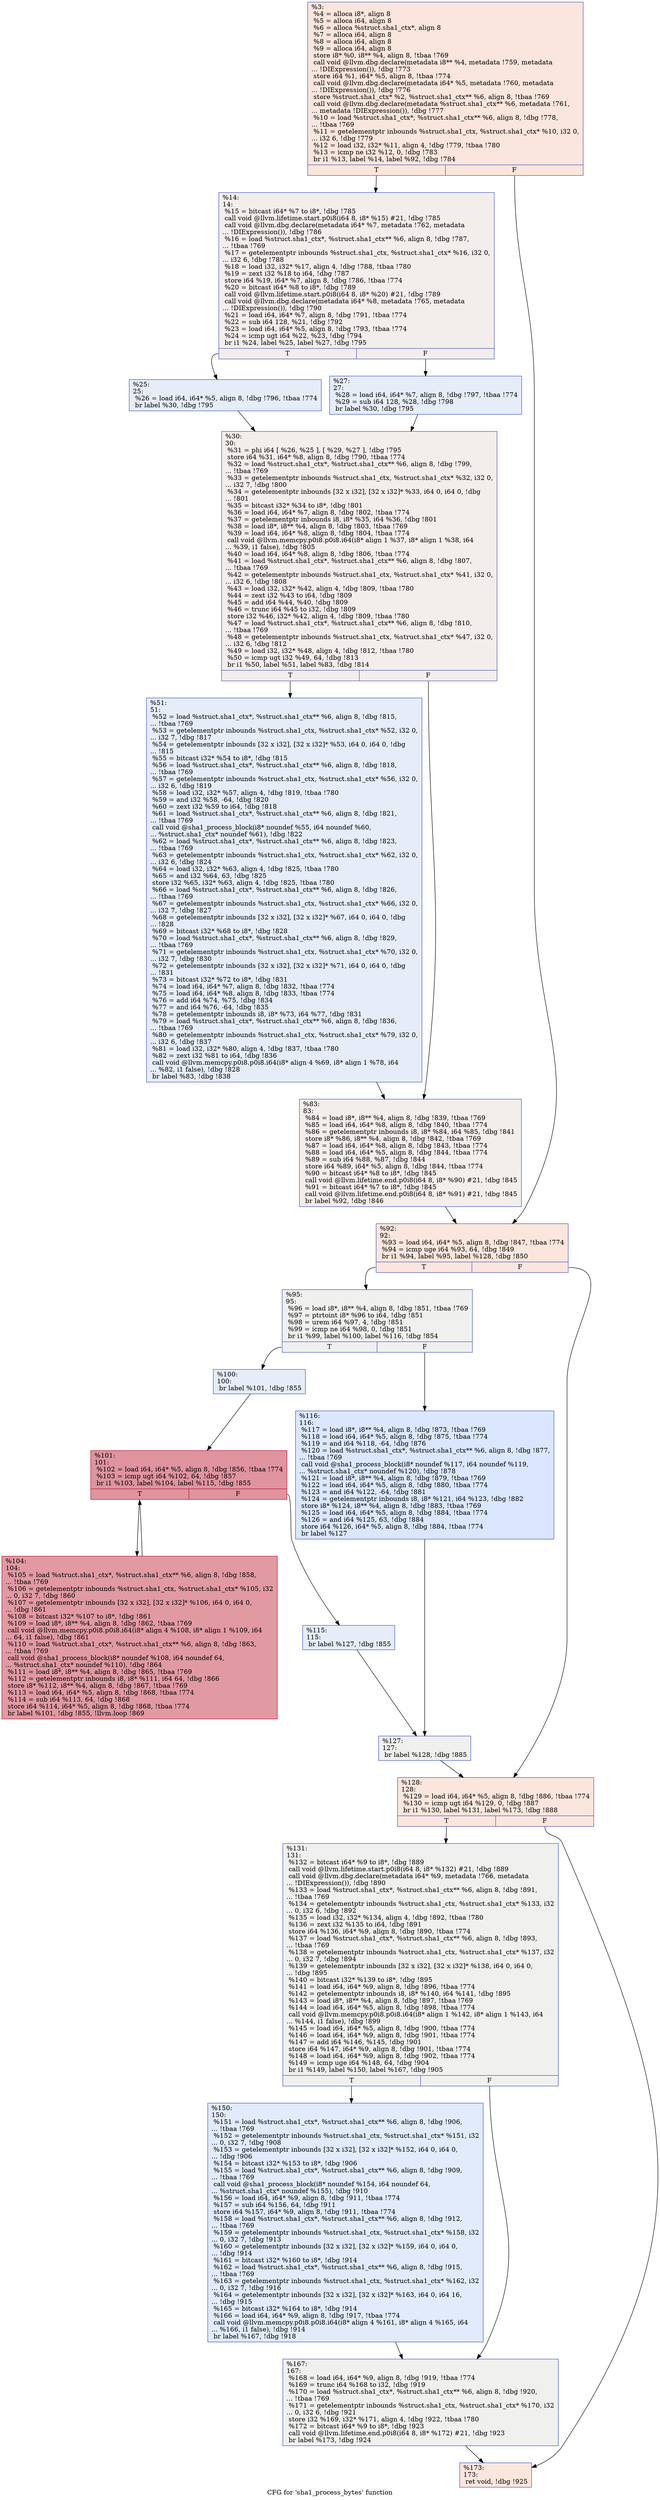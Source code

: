 digraph "CFG for 'sha1_process_bytes' function" {
	label="CFG for 'sha1_process_bytes' function";

	Node0x1825cd0 [shape=record,color="#3d50c3ff", style=filled, fillcolor="#f3c7b170",label="{%3:\l  %4 = alloca i8*, align 8\l  %5 = alloca i64, align 8\l  %6 = alloca %struct.sha1_ctx*, align 8\l  %7 = alloca i64, align 8\l  %8 = alloca i64, align 8\l  %9 = alloca i64, align 8\l  store i8* %0, i8** %4, align 8, !tbaa !769\l  call void @llvm.dbg.declare(metadata i8** %4, metadata !759, metadata\l... !DIExpression()), !dbg !773\l  store i64 %1, i64* %5, align 8, !tbaa !774\l  call void @llvm.dbg.declare(metadata i64* %5, metadata !760, metadata\l... !DIExpression()), !dbg !776\l  store %struct.sha1_ctx* %2, %struct.sha1_ctx** %6, align 8, !tbaa !769\l  call void @llvm.dbg.declare(metadata %struct.sha1_ctx** %6, metadata !761,\l... metadata !DIExpression()), !dbg !777\l  %10 = load %struct.sha1_ctx*, %struct.sha1_ctx** %6, align 8, !dbg !778,\l... !tbaa !769\l  %11 = getelementptr inbounds %struct.sha1_ctx, %struct.sha1_ctx* %10, i32 0,\l... i32 6, !dbg !779\l  %12 = load i32, i32* %11, align 4, !dbg !779, !tbaa !780\l  %13 = icmp ne i32 %12, 0, !dbg !783\l  br i1 %13, label %14, label %92, !dbg !784\l|{<s0>T|<s1>F}}"];
	Node0x1825cd0:s0 -> Node0x1826450;
	Node0x1825cd0:s1 -> Node0x182e3e0;
	Node0x1826450 [shape=record,color="#3d50c3ff", style=filled, fillcolor="#e5d8d170",label="{%14:\l14:                                               \l  %15 = bitcast i64* %7 to i8*, !dbg !785\l  call void @llvm.lifetime.start.p0i8(i64 8, i8* %15) #21, !dbg !785\l  call void @llvm.dbg.declare(metadata i64* %7, metadata !762, metadata\l... !DIExpression()), !dbg !786\l  %16 = load %struct.sha1_ctx*, %struct.sha1_ctx** %6, align 8, !dbg !787,\l... !tbaa !769\l  %17 = getelementptr inbounds %struct.sha1_ctx, %struct.sha1_ctx* %16, i32 0,\l... i32 6, !dbg !788\l  %18 = load i32, i32* %17, align 4, !dbg !788, !tbaa !780\l  %19 = zext i32 %18 to i64, !dbg !787\l  store i64 %19, i64* %7, align 8, !dbg !786, !tbaa !774\l  %20 = bitcast i64* %8 to i8*, !dbg !789\l  call void @llvm.lifetime.start.p0i8(i64 8, i8* %20) #21, !dbg !789\l  call void @llvm.dbg.declare(metadata i64* %8, metadata !765, metadata\l... !DIExpression()), !dbg !790\l  %21 = load i64, i64* %7, align 8, !dbg !791, !tbaa !774\l  %22 = sub i64 128, %21, !dbg !792\l  %23 = load i64, i64* %5, align 8, !dbg !793, !tbaa !774\l  %24 = icmp ugt i64 %22, %23, !dbg !794\l  br i1 %24, label %25, label %27, !dbg !795\l|{<s0>T|<s1>F}}"];
	Node0x1826450:s0 -> Node0x182e250;
	Node0x1826450:s1 -> Node0x182e2a0;
	Node0x182e250 [shape=record,color="#3d50c3ff", style=filled, fillcolor="#c7d7f070",label="{%25:\l25:                                               \l  %26 = load i64, i64* %5, align 8, !dbg !796, !tbaa !774\l  br label %30, !dbg !795\l}"];
	Node0x182e250 -> Node0x182e2f0;
	Node0x182e2a0 [shape=record,color="#3d50c3ff", style=filled, fillcolor="#c7d7f070",label="{%27:\l27:                                               \l  %28 = load i64, i64* %7, align 8, !dbg !797, !tbaa !774\l  %29 = sub i64 128, %28, !dbg !798\l  br label %30, !dbg !795\l}"];
	Node0x182e2a0 -> Node0x182e2f0;
	Node0x182e2f0 [shape=record,color="#3d50c3ff", style=filled, fillcolor="#e5d8d170",label="{%30:\l30:                                               \l  %31 = phi i64 [ %26, %25 ], [ %29, %27 ], !dbg !795\l  store i64 %31, i64* %8, align 8, !dbg !790, !tbaa !774\l  %32 = load %struct.sha1_ctx*, %struct.sha1_ctx** %6, align 8, !dbg !799,\l... !tbaa !769\l  %33 = getelementptr inbounds %struct.sha1_ctx, %struct.sha1_ctx* %32, i32 0,\l... i32 7, !dbg !800\l  %34 = getelementptr inbounds [32 x i32], [32 x i32]* %33, i64 0, i64 0, !dbg\l... !801\l  %35 = bitcast i32* %34 to i8*, !dbg !801\l  %36 = load i64, i64* %7, align 8, !dbg !802, !tbaa !774\l  %37 = getelementptr inbounds i8, i8* %35, i64 %36, !dbg !801\l  %38 = load i8*, i8** %4, align 8, !dbg !803, !tbaa !769\l  %39 = load i64, i64* %8, align 8, !dbg !804, !tbaa !774\l  call void @llvm.memcpy.p0i8.p0i8.i64(i8* align 1 %37, i8* align 1 %38, i64\l... %39, i1 false), !dbg !805\l  %40 = load i64, i64* %8, align 8, !dbg !806, !tbaa !774\l  %41 = load %struct.sha1_ctx*, %struct.sha1_ctx** %6, align 8, !dbg !807,\l... !tbaa !769\l  %42 = getelementptr inbounds %struct.sha1_ctx, %struct.sha1_ctx* %41, i32 0,\l... i32 6, !dbg !808\l  %43 = load i32, i32* %42, align 4, !dbg !809, !tbaa !780\l  %44 = zext i32 %43 to i64, !dbg !809\l  %45 = add i64 %44, %40, !dbg !809\l  %46 = trunc i64 %45 to i32, !dbg !809\l  store i32 %46, i32* %42, align 4, !dbg !809, !tbaa !780\l  %47 = load %struct.sha1_ctx*, %struct.sha1_ctx** %6, align 8, !dbg !810,\l... !tbaa !769\l  %48 = getelementptr inbounds %struct.sha1_ctx, %struct.sha1_ctx* %47, i32 0,\l... i32 6, !dbg !812\l  %49 = load i32, i32* %48, align 4, !dbg !812, !tbaa !780\l  %50 = icmp ugt i32 %49, 64, !dbg !813\l  br i1 %50, label %51, label %83, !dbg !814\l|{<s0>T|<s1>F}}"];
	Node0x182e2f0:s0 -> Node0x182e340;
	Node0x182e2f0:s1 -> Node0x182e390;
	Node0x182e340 [shape=record,color="#3d50c3ff", style=filled, fillcolor="#c7d7f070",label="{%51:\l51:                                               \l  %52 = load %struct.sha1_ctx*, %struct.sha1_ctx** %6, align 8, !dbg !815,\l... !tbaa !769\l  %53 = getelementptr inbounds %struct.sha1_ctx, %struct.sha1_ctx* %52, i32 0,\l... i32 7, !dbg !817\l  %54 = getelementptr inbounds [32 x i32], [32 x i32]* %53, i64 0, i64 0, !dbg\l... !815\l  %55 = bitcast i32* %54 to i8*, !dbg !815\l  %56 = load %struct.sha1_ctx*, %struct.sha1_ctx** %6, align 8, !dbg !818,\l... !tbaa !769\l  %57 = getelementptr inbounds %struct.sha1_ctx, %struct.sha1_ctx* %56, i32 0,\l... i32 6, !dbg !819\l  %58 = load i32, i32* %57, align 4, !dbg !819, !tbaa !780\l  %59 = and i32 %58, -64, !dbg !820\l  %60 = zext i32 %59 to i64, !dbg !818\l  %61 = load %struct.sha1_ctx*, %struct.sha1_ctx** %6, align 8, !dbg !821,\l... !tbaa !769\l  call void @sha1_process_block(i8* noundef %55, i64 noundef %60,\l... %struct.sha1_ctx* noundef %61), !dbg !822\l  %62 = load %struct.sha1_ctx*, %struct.sha1_ctx** %6, align 8, !dbg !823,\l... !tbaa !769\l  %63 = getelementptr inbounds %struct.sha1_ctx, %struct.sha1_ctx* %62, i32 0,\l... i32 6, !dbg !824\l  %64 = load i32, i32* %63, align 4, !dbg !825, !tbaa !780\l  %65 = and i32 %64, 63, !dbg !825\l  store i32 %65, i32* %63, align 4, !dbg !825, !tbaa !780\l  %66 = load %struct.sha1_ctx*, %struct.sha1_ctx** %6, align 8, !dbg !826,\l... !tbaa !769\l  %67 = getelementptr inbounds %struct.sha1_ctx, %struct.sha1_ctx* %66, i32 0,\l... i32 7, !dbg !827\l  %68 = getelementptr inbounds [32 x i32], [32 x i32]* %67, i64 0, i64 0, !dbg\l... !828\l  %69 = bitcast i32* %68 to i8*, !dbg !828\l  %70 = load %struct.sha1_ctx*, %struct.sha1_ctx** %6, align 8, !dbg !829,\l... !tbaa !769\l  %71 = getelementptr inbounds %struct.sha1_ctx, %struct.sha1_ctx* %70, i32 0,\l... i32 7, !dbg !830\l  %72 = getelementptr inbounds [32 x i32], [32 x i32]* %71, i64 0, i64 0, !dbg\l... !831\l  %73 = bitcast i32* %72 to i8*, !dbg !831\l  %74 = load i64, i64* %7, align 8, !dbg !832, !tbaa !774\l  %75 = load i64, i64* %8, align 8, !dbg !833, !tbaa !774\l  %76 = add i64 %74, %75, !dbg !834\l  %77 = and i64 %76, -64, !dbg !835\l  %78 = getelementptr inbounds i8, i8* %73, i64 %77, !dbg !831\l  %79 = load %struct.sha1_ctx*, %struct.sha1_ctx** %6, align 8, !dbg !836,\l... !tbaa !769\l  %80 = getelementptr inbounds %struct.sha1_ctx, %struct.sha1_ctx* %79, i32 0,\l... i32 6, !dbg !837\l  %81 = load i32, i32* %80, align 4, !dbg !837, !tbaa !780\l  %82 = zext i32 %81 to i64, !dbg !836\l  call void @llvm.memcpy.p0i8.p0i8.i64(i8* align 4 %69, i8* align 1 %78, i64\l... %82, i1 false), !dbg !828\l  br label %83, !dbg !838\l}"];
	Node0x182e340 -> Node0x182e390;
	Node0x182e390 [shape=record,color="#3d50c3ff", style=filled, fillcolor="#e5d8d170",label="{%83:\l83:                                               \l  %84 = load i8*, i8** %4, align 8, !dbg !839, !tbaa !769\l  %85 = load i64, i64* %8, align 8, !dbg !840, !tbaa !774\l  %86 = getelementptr inbounds i8, i8* %84, i64 %85, !dbg !841\l  store i8* %86, i8** %4, align 8, !dbg !842, !tbaa !769\l  %87 = load i64, i64* %8, align 8, !dbg !843, !tbaa !774\l  %88 = load i64, i64* %5, align 8, !dbg !844, !tbaa !774\l  %89 = sub i64 %88, %87, !dbg !844\l  store i64 %89, i64* %5, align 8, !dbg !844, !tbaa !774\l  %90 = bitcast i64* %8 to i8*, !dbg !845\l  call void @llvm.lifetime.end.p0i8(i64 8, i8* %90) #21, !dbg !845\l  %91 = bitcast i64* %7 to i8*, !dbg !845\l  call void @llvm.lifetime.end.p0i8(i64 8, i8* %91) #21, !dbg !845\l  br label %92, !dbg !846\l}"];
	Node0x182e390 -> Node0x182e3e0;
	Node0x182e3e0 [shape=record,color="#3d50c3ff", style=filled, fillcolor="#f3c7b170",label="{%92:\l92:                                               \l  %93 = load i64, i64* %5, align 8, !dbg !847, !tbaa !774\l  %94 = icmp uge i64 %93, 64, !dbg !849\l  br i1 %94, label %95, label %128, !dbg !850\l|{<s0>T|<s1>F}}"];
	Node0x182e3e0:s0 -> Node0x182e430;
	Node0x182e3e0:s1 -> Node0x182e660;
	Node0x182e430 [shape=record,color="#3d50c3ff", style=filled, fillcolor="#dedcdb70",label="{%95:\l95:                                               \l  %96 = load i8*, i8** %4, align 8, !dbg !851, !tbaa !769\l  %97 = ptrtoint i8* %96 to i64, !dbg !851\l  %98 = urem i64 %97, 4, !dbg !851\l  %99 = icmp ne i64 %98, 0, !dbg !851\l  br i1 %99, label %100, label %116, !dbg !854\l|{<s0>T|<s1>F}}"];
	Node0x182e430:s0 -> Node0x182e480;
	Node0x182e430:s1 -> Node0x182e5c0;
	Node0x182e480 [shape=record,color="#3d50c3ff", style=filled, fillcolor="#c7d7f070",label="{%100:\l100:                                              \l  br label %101, !dbg !855\l}"];
	Node0x182e480 -> Node0x182e4d0;
	Node0x182e4d0 [shape=record,color="#b70d28ff", style=filled, fillcolor="#b70d2870",label="{%101:\l101:                                              \l  %102 = load i64, i64* %5, align 8, !dbg !856, !tbaa !774\l  %103 = icmp ugt i64 %102, 64, !dbg !857\l  br i1 %103, label %104, label %115, !dbg !855\l|{<s0>T|<s1>F}}"];
	Node0x182e4d0:s0 -> Node0x182e520;
	Node0x182e4d0:s1 -> Node0x182e570;
	Node0x182e520 [shape=record,color="#b70d28ff", style=filled, fillcolor="#bb1b2c70",label="{%104:\l104:                                              \l  %105 = load %struct.sha1_ctx*, %struct.sha1_ctx** %6, align 8, !dbg !858,\l... !tbaa !769\l  %106 = getelementptr inbounds %struct.sha1_ctx, %struct.sha1_ctx* %105, i32\l... 0, i32 7, !dbg !860\l  %107 = getelementptr inbounds [32 x i32], [32 x i32]* %106, i64 0, i64 0,\l... !dbg !861\l  %108 = bitcast i32* %107 to i8*, !dbg !861\l  %109 = load i8*, i8** %4, align 8, !dbg !862, !tbaa !769\l  call void @llvm.memcpy.p0i8.p0i8.i64(i8* align 4 %108, i8* align 1 %109, i64\l... 64, i1 false), !dbg !861\l  %110 = load %struct.sha1_ctx*, %struct.sha1_ctx** %6, align 8, !dbg !863,\l... !tbaa !769\l  call void @sha1_process_block(i8* noundef %108, i64 noundef 64,\l... %struct.sha1_ctx* noundef %110), !dbg !864\l  %111 = load i8*, i8** %4, align 8, !dbg !865, !tbaa !769\l  %112 = getelementptr inbounds i8, i8* %111, i64 64, !dbg !866\l  store i8* %112, i8** %4, align 8, !dbg !867, !tbaa !769\l  %113 = load i64, i64* %5, align 8, !dbg !868, !tbaa !774\l  %114 = sub i64 %113, 64, !dbg !868\l  store i64 %114, i64* %5, align 8, !dbg !868, !tbaa !774\l  br label %101, !dbg !855, !llvm.loop !869\l}"];
	Node0x182e520 -> Node0x182e4d0;
	Node0x182e570 [shape=record,color="#3d50c3ff", style=filled, fillcolor="#c7d7f070",label="{%115:\l115:                                              \l  br label %127, !dbg !855\l}"];
	Node0x182e570 -> Node0x182e610;
	Node0x182e5c0 [shape=record,color="#3d50c3ff", style=filled, fillcolor="#aec9fc70",label="{%116:\l116:                                              \l  %117 = load i8*, i8** %4, align 8, !dbg !873, !tbaa !769\l  %118 = load i64, i64* %5, align 8, !dbg !875, !tbaa !774\l  %119 = and i64 %118, -64, !dbg !876\l  %120 = load %struct.sha1_ctx*, %struct.sha1_ctx** %6, align 8, !dbg !877,\l... !tbaa !769\l  call void @sha1_process_block(i8* noundef %117, i64 noundef %119,\l... %struct.sha1_ctx* noundef %120), !dbg !878\l  %121 = load i8*, i8** %4, align 8, !dbg !879, !tbaa !769\l  %122 = load i64, i64* %5, align 8, !dbg !880, !tbaa !774\l  %123 = and i64 %122, -64, !dbg !881\l  %124 = getelementptr inbounds i8, i8* %121, i64 %123, !dbg !882\l  store i8* %124, i8** %4, align 8, !dbg !883, !tbaa !769\l  %125 = load i64, i64* %5, align 8, !dbg !884, !tbaa !774\l  %126 = and i64 %125, 63, !dbg !884\l  store i64 %126, i64* %5, align 8, !dbg !884, !tbaa !774\l  br label %127\l}"];
	Node0x182e5c0 -> Node0x182e610;
	Node0x182e610 [shape=record,color="#3d50c3ff", style=filled, fillcolor="#dedcdb70",label="{%127:\l127:                                              \l  br label %128, !dbg !885\l}"];
	Node0x182e610 -> Node0x182e660;
	Node0x182e660 [shape=record,color="#3d50c3ff", style=filled, fillcolor="#f3c7b170",label="{%128:\l128:                                              \l  %129 = load i64, i64* %5, align 8, !dbg !886, !tbaa !774\l  %130 = icmp ugt i64 %129, 0, !dbg !887\l  br i1 %130, label %131, label %173, !dbg !888\l|{<s0>T|<s1>F}}"];
	Node0x182e660:s0 -> Node0x182e6b0;
	Node0x182e660:s1 -> Node0x182e7a0;
	Node0x182e6b0 [shape=record,color="#3d50c3ff", style=filled, fillcolor="#dedcdb70",label="{%131:\l131:                                              \l  %132 = bitcast i64* %9 to i8*, !dbg !889\l  call void @llvm.lifetime.start.p0i8(i64 8, i8* %132) #21, !dbg !889\l  call void @llvm.dbg.declare(metadata i64* %9, metadata !766, metadata\l... !DIExpression()), !dbg !890\l  %133 = load %struct.sha1_ctx*, %struct.sha1_ctx** %6, align 8, !dbg !891,\l... !tbaa !769\l  %134 = getelementptr inbounds %struct.sha1_ctx, %struct.sha1_ctx* %133, i32\l... 0, i32 6, !dbg !892\l  %135 = load i32, i32* %134, align 4, !dbg !892, !tbaa !780\l  %136 = zext i32 %135 to i64, !dbg !891\l  store i64 %136, i64* %9, align 8, !dbg !890, !tbaa !774\l  %137 = load %struct.sha1_ctx*, %struct.sha1_ctx** %6, align 8, !dbg !893,\l... !tbaa !769\l  %138 = getelementptr inbounds %struct.sha1_ctx, %struct.sha1_ctx* %137, i32\l... 0, i32 7, !dbg !894\l  %139 = getelementptr inbounds [32 x i32], [32 x i32]* %138, i64 0, i64 0,\l... !dbg !895\l  %140 = bitcast i32* %139 to i8*, !dbg !895\l  %141 = load i64, i64* %9, align 8, !dbg !896, !tbaa !774\l  %142 = getelementptr inbounds i8, i8* %140, i64 %141, !dbg !895\l  %143 = load i8*, i8** %4, align 8, !dbg !897, !tbaa !769\l  %144 = load i64, i64* %5, align 8, !dbg !898, !tbaa !774\l  call void @llvm.memcpy.p0i8.p0i8.i64(i8* align 1 %142, i8* align 1 %143, i64\l... %144, i1 false), !dbg !899\l  %145 = load i64, i64* %5, align 8, !dbg !900, !tbaa !774\l  %146 = load i64, i64* %9, align 8, !dbg !901, !tbaa !774\l  %147 = add i64 %146, %145, !dbg !901\l  store i64 %147, i64* %9, align 8, !dbg !901, !tbaa !774\l  %148 = load i64, i64* %9, align 8, !dbg !902, !tbaa !774\l  %149 = icmp uge i64 %148, 64, !dbg !904\l  br i1 %149, label %150, label %167, !dbg !905\l|{<s0>T|<s1>F}}"];
	Node0x182e6b0:s0 -> Node0x182e700;
	Node0x182e6b0:s1 -> Node0x182e750;
	Node0x182e700 [shape=record,color="#3d50c3ff", style=filled, fillcolor="#bbd1f870",label="{%150:\l150:                                              \l  %151 = load %struct.sha1_ctx*, %struct.sha1_ctx** %6, align 8, !dbg !906,\l... !tbaa !769\l  %152 = getelementptr inbounds %struct.sha1_ctx, %struct.sha1_ctx* %151, i32\l... 0, i32 7, !dbg !908\l  %153 = getelementptr inbounds [32 x i32], [32 x i32]* %152, i64 0, i64 0,\l... !dbg !906\l  %154 = bitcast i32* %153 to i8*, !dbg !906\l  %155 = load %struct.sha1_ctx*, %struct.sha1_ctx** %6, align 8, !dbg !909,\l... !tbaa !769\l  call void @sha1_process_block(i8* noundef %154, i64 noundef 64,\l... %struct.sha1_ctx* noundef %155), !dbg !910\l  %156 = load i64, i64* %9, align 8, !dbg !911, !tbaa !774\l  %157 = sub i64 %156, 64, !dbg !911\l  store i64 %157, i64* %9, align 8, !dbg !911, !tbaa !774\l  %158 = load %struct.sha1_ctx*, %struct.sha1_ctx** %6, align 8, !dbg !912,\l... !tbaa !769\l  %159 = getelementptr inbounds %struct.sha1_ctx, %struct.sha1_ctx* %158, i32\l... 0, i32 7, !dbg !913\l  %160 = getelementptr inbounds [32 x i32], [32 x i32]* %159, i64 0, i64 0,\l... !dbg !914\l  %161 = bitcast i32* %160 to i8*, !dbg !914\l  %162 = load %struct.sha1_ctx*, %struct.sha1_ctx** %6, align 8, !dbg !915,\l... !tbaa !769\l  %163 = getelementptr inbounds %struct.sha1_ctx, %struct.sha1_ctx* %162, i32\l... 0, i32 7, !dbg !916\l  %164 = getelementptr inbounds [32 x i32], [32 x i32]* %163, i64 0, i64 16,\l... !dbg !915\l  %165 = bitcast i32* %164 to i8*, !dbg !914\l  %166 = load i64, i64* %9, align 8, !dbg !917, !tbaa !774\l  call void @llvm.memcpy.p0i8.p0i8.i64(i8* align 4 %161, i8* align 4 %165, i64\l... %166, i1 false), !dbg !914\l  br label %167, !dbg !918\l}"];
	Node0x182e700 -> Node0x182e750;
	Node0x182e750 [shape=record,color="#3d50c3ff", style=filled, fillcolor="#dedcdb70",label="{%167:\l167:                                              \l  %168 = load i64, i64* %9, align 8, !dbg !919, !tbaa !774\l  %169 = trunc i64 %168 to i32, !dbg !919\l  %170 = load %struct.sha1_ctx*, %struct.sha1_ctx** %6, align 8, !dbg !920,\l... !tbaa !769\l  %171 = getelementptr inbounds %struct.sha1_ctx, %struct.sha1_ctx* %170, i32\l... 0, i32 6, !dbg !921\l  store i32 %169, i32* %171, align 4, !dbg !922, !tbaa !780\l  %172 = bitcast i64* %9 to i8*, !dbg !923\l  call void @llvm.lifetime.end.p0i8(i64 8, i8* %172) #21, !dbg !923\l  br label %173, !dbg !924\l}"];
	Node0x182e750 -> Node0x182e7a0;
	Node0x182e7a0 [shape=record,color="#3d50c3ff", style=filled, fillcolor="#f3c7b170",label="{%173:\l173:                                              \l  ret void, !dbg !925\l}"];
}

